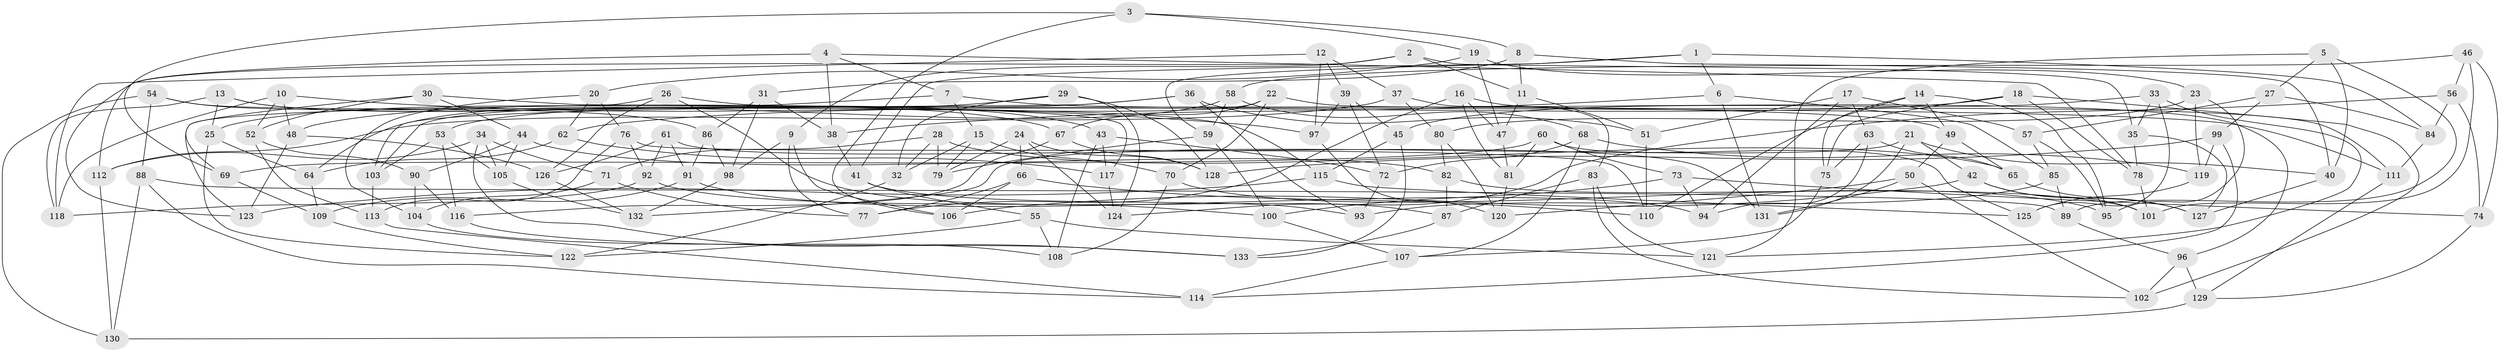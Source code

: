 // Generated by graph-tools (version 1.1) at 2025/11/02/27/25 16:11:48]
// undirected, 133 vertices, 266 edges
graph export_dot {
graph [start="1"]
  node [color=gray90,style=filled];
  1;
  2;
  3;
  4;
  5;
  6;
  7;
  8;
  9;
  10;
  11;
  12;
  13;
  14;
  15;
  16;
  17;
  18;
  19;
  20;
  21;
  22;
  23;
  24;
  25;
  26;
  27;
  28;
  29;
  30;
  31;
  32;
  33;
  34;
  35;
  36;
  37;
  38;
  39;
  40;
  41;
  42;
  43;
  44;
  45;
  46;
  47;
  48;
  49;
  50;
  51;
  52;
  53;
  54;
  55;
  56;
  57;
  58;
  59;
  60;
  61;
  62;
  63;
  64;
  65;
  66;
  67;
  68;
  69;
  70;
  71;
  72;
  73;
  74;
  75;
  76;
  77;
  78;
  79;
  80;
  81;
  82;
  83;
  84;
  85;
  86;
  87;
  88;
  89;
  90;
  91;
  92;
  93;
  94;
  95;
  96;
  97;
  98;
  99;
  100;
  101;
  102;
  103;
  104;
  105;
  106;
  107;
  108;
  109;
  110;
  111;
  112;
  113;
  114;
  115;
  116;
  117;
  118;
  119;
  120;
  121;
  122;
  123;
  124;
  125;
  126;
  127;
  128;
  129;
  130;
  131;
  132;
  133;
  1 -- 59;
  1 -- 6;
  1 -- 41;
  1 -- 84;
  2 -- 11;
  2 -- 9;
  2 -- 123;
  2 -- 35;
  3 -- 69;
  3 -- 19;
  3 -- 8;
  3 -- 106;
  4 -- 38;
  4 -- 7;
  4 -- 78;
  4 -- 112;
  5 -- 40;
  5 -- 121;
  5 -- 89;
  5 -- 27;
  6 -- 131;
  6 -- 38;
  6 -- 85;
  7 -- 111;
  7 -- 25;
  7 -- 15;
  8 -- 11;
  8 -- 40;
  8 -- 31;
  9 -- 98;
  9 -- 106;
  9 -- 77;
  10 -- 48;
  10 -- 97;
  10 -- 52;
  10 -- 118;
  11 -- 47;
  11 -- 51;
  12 -- 118;
  12 -- 97;
  12 -- 39;
  12 -- 37;
  13 -- 67;
  13 -- 25;
  13 -- 118;
  13 -- 43;
  14 -- 95;
  14 -- 110;
  14 -- 75;
  14 -- 49;
  15 -- 79;
  15 -- 32;
  15 -- 70;
  16 -- 77;
  16 -- 47;
  16 -- 111;
  16 -- 81;
  17 -- 51;
  17 -- 57;
  17 -- 63;
  17 -- 94;
  18 -- 102;
  18 -- 78;
  18 -- 75;
  18 -- 62;
  19 -- 47;
  19 -- 20;
  19 -- 23;
  20 -- 62;
  20 -- 104;
  20 -- 76;
  21 -- 131;
  21 -- 42;
  21 -- 40;
  21 -- 132;
  22 -- 70;
  22 -- 96;
  22 -- 67;
  22 -- 103;
  23 -- 80;
  23 -- 95;
  23 -- 119;
  24 -- 79;
  24 -- 128;
  24 -- 66;
  24 -- 124;
  25 -- 122;
  25 -- 64;
  26 -- 126;
  26 -- 49;
  26 -- 123;
  26 -- 87;
  27 -- 57;
  27 -- 99;
  27 -- 84;
  28 -- 79;
  28 -- 65;
  28 -- 32;
  28 -- 71;
  29 -- 53;
  29 -- 128;
  29 -- 124;
  29 -- 32;
  30 -- 69;
  30 -- 52;
  30 -- 44;
  30 -- 117;
  31 -- 98;
  31 -- 86;
  31 -- 38;
  32 -- 122;
  33 -- 35;
  33 -- 121;
  33 -- 45;
  33 -- 125;
  34 -- 105;
  34 -- 71;
  34 -- 133;
  34 -- 112;
  35 -- 78;
  35 -- 127;
  36 -- 48;
  36 -- 93;
  36 -- 103;
  36 -- 51;
  37 -- 80;
  37 -- 83;
  37 -- 112;
  38 -- 41;
  39 -- 97;
  39 -- 72;
  39 -- 45;
  40 -- 127;
  41 -- 55;
  41 -- 93;
  42 -- 106;
  42 -- 101;
  42 -- 127;
  43 -- 117;
  43 -- 108;
  43 -- 72;
  44 -- 90;
  44 -- 105;
  44 -- 82;
  45 -- 115;
  45 -- 133;
  46 -- 56;
  46 -- 74;
  46 -- 58;
  46 -- 101;
  47 -- 81;
  48 -- 123;
  48 -- 126;
  49 -- 65;
  49 -- 50;
  50 -- 102;
  50 -- 131;
  50 -- 120;
  51 -- 110;
  52 -- 90;
  52 -- 113;
  53 -- 116;
  53 -- 103;
  53 -- 105;
  54 -- 86;
  54 -- 115;
  54 -- 130;
  54 -- 88;
  55 -- 121;
  55 -- 108;
  55 -- 122;
  56 -- 84;
  56 -- 124;
  56 -- 74;
  57 -- 95;
  57 -- 85;
  58 -- 68;
  58 -- 64;
  58 -- 59;
  59 -- 100;
  59 -- 79;
  60 -- 69;
  60 -- 125;
  60 -- 73;
  60 -- 81;
  61 -- 91;
  61 -- 92;
  61 -- 131;
  61 -- 126;
  62 -- 117;
  62 -- 64;
  63 -- 65;
  63 -- 94;
  63 -- 75;
  64 -- 109;
  65 -- 127;
  66 -- 106;
  66 -- 77;
  66 -- 110;
  67 -- 116;
  67 -- 128;
  68 -- 119;
  68 -- 107;
  68 -- 72;
  69 -- 109;
  70 -- 95;
  70 -- 108;
  71 -- 77;
  71 -- 104;
  72 -- 93;
  73 -- 74;
  73 -- 100;
  73 -- 94;
  74 -- 129;
  75 -- 107;
  76 -- 113;
  76 -- 92;
  76 -- 110;
  78 -- 101;
  80 -- 120;
  80 -- 82;
  81 -- 120;
  82 -- 87;
  82 -- 101;
  83 -- 121;
  83 -- 102;
  83 -- 87;
  84 -- 111;
  85 -- 93;
  85 -- 89;
  86 -- 91;
  86 -- 98;
  87 -- 133;
  88 -- 114;
  88 -- 130;
  88 -- 89;
  89 -- 96;
  90 -- 104;
  90 -- 116;
  91 -- 94;
  91 -- 109;
  92 -- 100;
  92 -- 118;
  96 -- 102;
  96 -- 129;
  97 -- 120;
  98 -- 132;
  99 -- 128;
  99 -- 114;
  99 -- 119;
  100 -- 107;
  103 -- 113;
  104 -- 108;
  105 -- 132;
  107 -- 114;
  109 -- 122;
  111 -- 129;
  112 -- 130;
  113 -- 114;
  115 -- 125;
  115 -- 123;
  116 -- 133;
  117 -- 124;
  119 -- 125;
  126 -- 132;
  129 -- 130;
}
